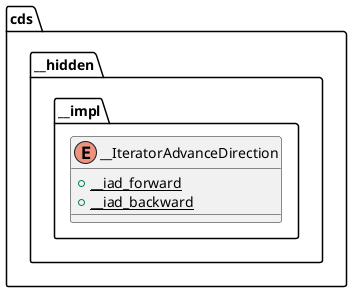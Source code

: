 @startuml

!startsub public_declaration
!ifndef IT_ADV_DIR_PUBLIC
!define IT_ADV_DIR_PUBLIC

namespace cds {
    namespace __hidden {
        namespace __impl {

            enum __IteratorAdvanceDirection {
                + {field} {static} __iad_forward
                + {field} {static} __iad_backward
            }

        }
    }
}

!endif
!endsub

@enduml